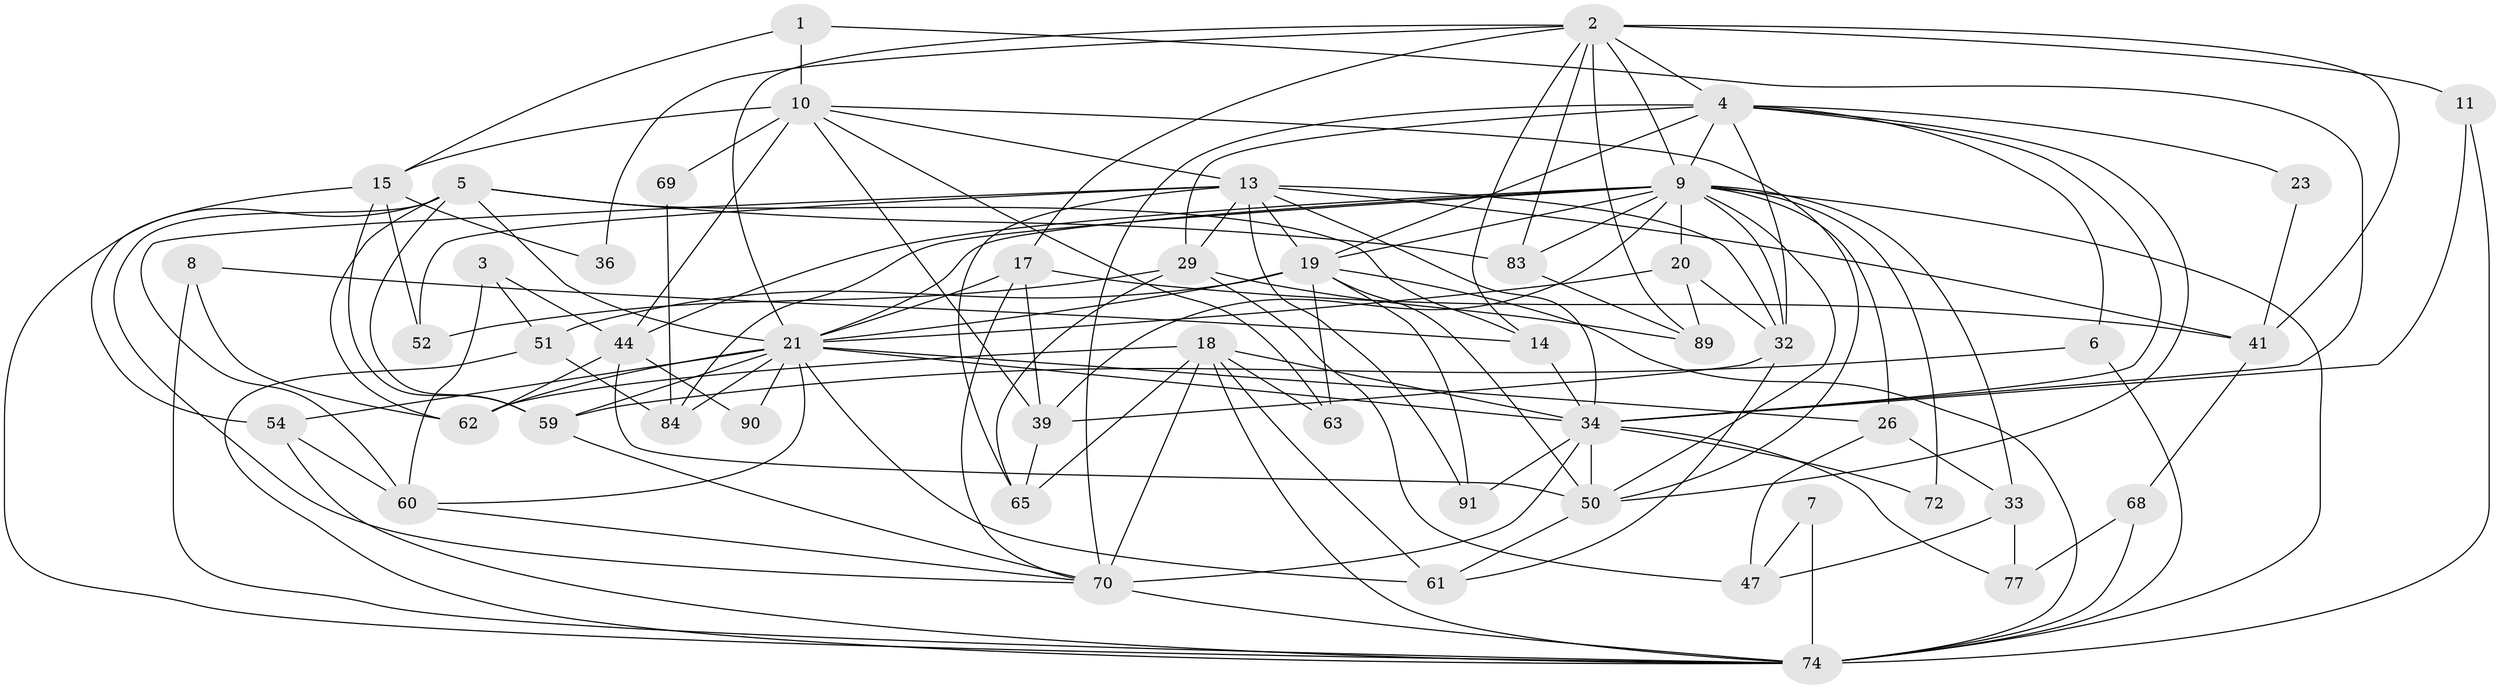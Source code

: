// original degree distribution, {3: 0.24271844660194175, 4: 0.2912621359223301, 5: 0.1941747572815534, 2: 0.14563106796116504, 7: 0.02912621359223301, 6: 0.06796116504854369, 8: 0.02912621359223301}
// Generated by graph-tools (version 1.1) at 2025/14/03/09/25 04:14:54]
// undirected, 51 vertices, 137 edges
graph export_dot {
graph [start="1"]
  node [color=gray90,style=filled];
  1;
  2 [super="+22+38+12"];
  3;
  4 [super="+97+30+87"];
  5 [super="+42"];
  6 [super="+102"];
  7;
  8;
  9 [super="+16"];
  10 [super="+37"];
  11;
  13 [super="+28+56+31"];
  14 [super="+43"];
  15 [super="+66"];
  17 [super="+99+64"];
  18 [super="+57+53"];
  19 [super="+45+25"];
  20;
  21 [super="+49+27+24"];
  23;
  26 [super="+40"];
  29 [super="+58"];
  32 [super="+71"];
  33;
  34 [super="+48+73+79"];
  36;
  39;
  41 [super="+98"];
  44;
  47;
  50 [super="+78"];
  51 [super="+96"];
  52;
  54;
  59 [super="+86"];
  60 [super="+67"];
  61;
  62 [super="+75"];
  63;
  65;
  68;
  69;
  70 [super="+81"];
  72;
  74 [super="+94+85"];
  77;
  83;
  84;
  89;
  90;
  91;
  1 -- 10;
  1 -- 34;
  1 -- 15;
  2 -- 11 [weight=2];
  2 -- 89;
  2 -- 14;
  2 -- 17;
  2 -- 83 [weight=2];
  2 -- 21;
  2 -- 36;
  2 -- 4;
  2 -- 9;
  2 -- 41;
  3 -- 44;
  3 -- 51;
  3 -- 60;
  4 -- 29;
  4 -- 70 [weight=2];
  4 -- 32;
  4 -- 50;
  4 -- 6;
  4 -- 23;
  4 -- 9;
  4 -- 19;
  4 -- 34;
  5 -- 74;
  5 -- 83;
  5 -- 21;
  5 -- 70;
  5 -- 62;
  5 -- 59;
  5 -- 14;
  6 -- 59;
  6 -- 74;
  7 -- 47;
  7 -- 74;
  8 -- 62;
  8 -- 14;
  8 -- 74;
  9 -- 39 [weight=2];
  9 -- 72;
  9 -- 83;
  9 -- 84;
  9 -- 32 [weight=2];
  9 -- 33;
  9 -- 44;
  9 -- 19;
  9 -- 20;
  9 -- 26;
  9 -- 21 [weight=2];
  9 -- 74;
  9 -- 50;
  10 -- 69;
  10 -- 39;
  10 -- 44;
  10 -- 13;
  10 -- 15 [weight=2];
  10 -- 50;
  10 -- 63;
  11 -- 34;
  11 -- 74;
  13 -- 60;
  13 -- 29;
  13 -- 41;
  13 -- 32;
  13 -- 19;
  13 -- 65;
  13 -- 34 [weight=2];
  13 -- 52;
  13 -- 91;
  14 -- 34;
  15 -- 36;
  15 -- 52;
  15 -- 59;
  15 -- 54;
  17 -- 39;
  17 -- 70;
  17 -- 41;
  17 -- 21;
  18 -- 63;
  18 -- 65;
  18 -- 61;
  18 -- 34;
  18 -- 70;
  18 -- 74;
  18 -- 62;
  19 -- 51;
  19 -- 21;
  19 -- 74 [weight=2];
  19 -- 91;
  19 -- 63;
  19 -- 50 [weight=2];
  20 -- 89;
  20 -- 32;
  20 -- 21;
  21 -- 59;
  21 -- 54;
  21 -- 90;
  21 -- 60;
  21 -- 34 [weight=2];
  21 -- 84;
  21 -- 26;
  21 -- 61;
  21 -- 62 [weight=3];
  23 -- 41;
  26 -- 33;
  26 -- 47;
  29 -- 52;
  29 -- 65;
  29 -- 89;
  29 -- 47;
  32 -- 39;
  32 -- 61;
  33 -- 47;
  33 -- 77;
  34 -- 72;
  34 -- 50;
  34 -- 77;
  34 -- 70 [weight=2];
  34 -- 91;
  39 -- 65;
  41 -- 68;
  44 -- 90;
  44 -- 50;
  44 -- 62;
  50 -- 61;
  51 -- 84;
  51 -- 74;
  54 -- 60;
  54 -- 74;
  59 -- 70;
  60 -- 70;
  68 -- 77;
  68 -- 74;
  69 -- 84;
  70 -- 74;
  83 -- 89;
}
